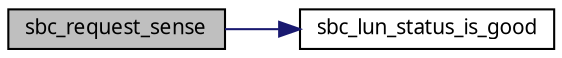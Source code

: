 digraph G
{
  edge [fontname="FreeSans.ttf",fontsize=10,labelfontname="FreeSans.ttf",labelfontsize=10];
  node [fontname="FreeSans.ttf",fontsize=10,shape=record];
  rankdir=LR;
  Node1 [label="sbc_request_sense",height=0.2,width=0.4,color="black", fillcolor="grey75", style="filled" fontcolor="black"];
  Node1 -> Node2 [color="midnightblue",fontsize=10,style="solid",fontname="FreeSans.ttf"];
  Node2 [label="sbc_lun_status_is_good",height=0.2,width=0.4,color="black", fillcolor="white", style="filled",URL="$a00047.html#6a32a04cfe5f86c7200512a2dee798f8",tooltip="This fonction send the UFI status GOOD."];
}

